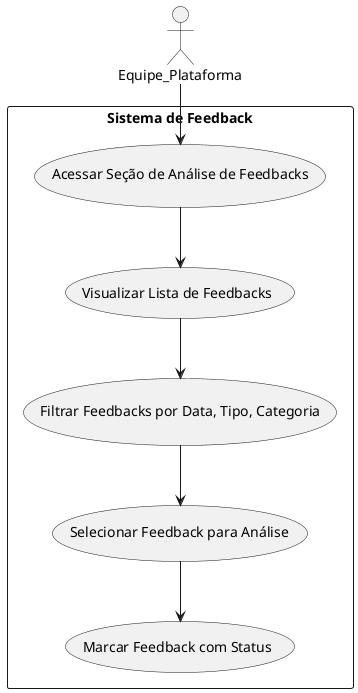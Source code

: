 @startuml
actor Equipe_Plataforma as EP

rectangle "Sistema de Feedback" {
    EP --> (Acessar Seção de Análise de Feedbacks)
    (Acessar Seção de Análise de Feedbacks) --> (Visualizar Lista de Feedbacks)
    (Visualizar Lista de Feedbacks) --> (Filtrar Feedbacks por Data, Tipo, Categoria)
    (Filtrar Feedbacks por Data, Tipo, Categoria) --> (Selecionar Feedback para Análise)
    (Selecionar Feedback para Análise) --> (Marcar Feedback com Status)
}

@enduml

